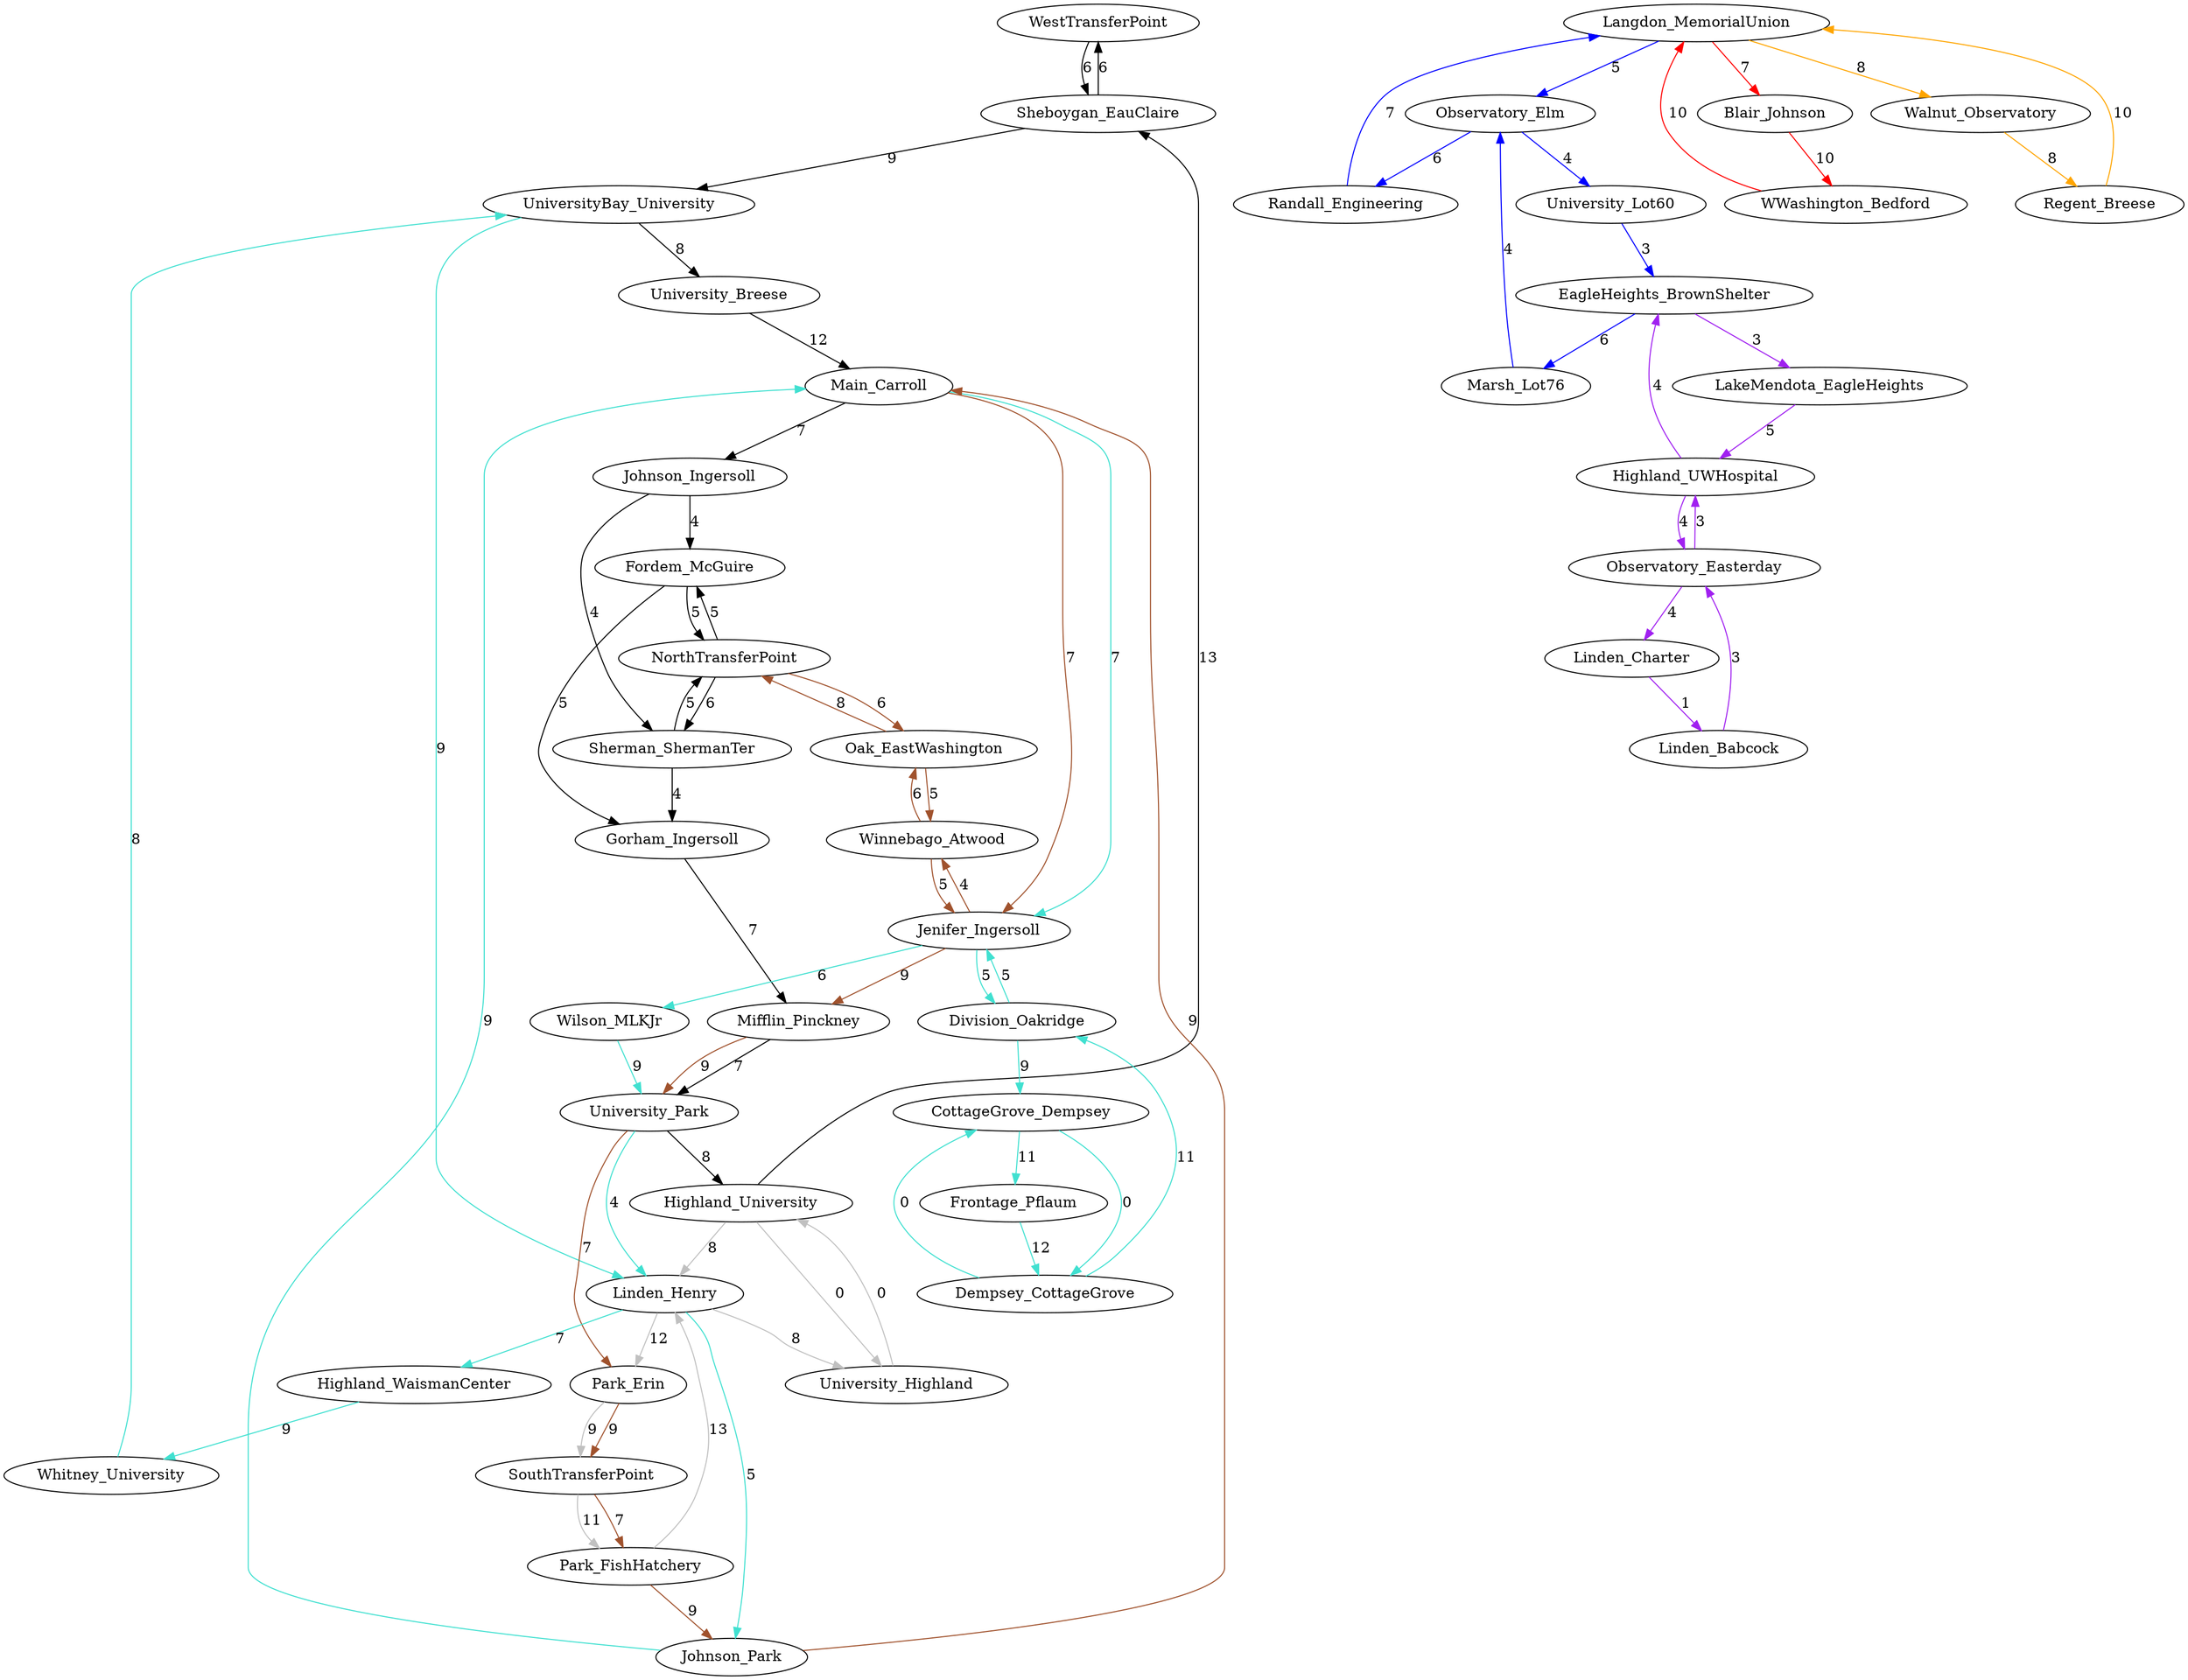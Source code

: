 /**
* This is the DOT format representation of Route 2, 4, 38, 44, 80, 81, 82, 84 of the Madison Bus Route
*/
digraph G {
  // Route 2 North
  edge [color = black]
  WestTransferPoint -> Sheboygan_EauClaire [ label = 6 ]
  Sheboygan_EauClaire -> UniversityBay_University [ label = 9 ]
  UniversityBay_University -> University_Breese [ label = 8 ]
  University_Breese -> Main_Carroll [ label = 12 ]
  Main_Carroll -> Johnson_Ingersoll [ label = 7 ]
  Johnson_Ingersoll -> Fordem_McGuire [ label = 4 ]
  Johnson_Ingersoll -> Sherman_ShermanTer [ label = 4 ] 
  Fordem_McGuire -> NorthTransferPoint [ label = 5 ]
  Sherman_ShermanTer -> NorthTransferPoint [ label = 5 ]

  // Route 2 West
  NorthTransferPoint -> Sherman_ShermanTer [ label = 6 ]
  NorthTransferPoint -> Fordem_McGuire [ label = 5 ]
  Sherman_ShermanTer -> Gorham_Ingersoll [ label = 4 ]
  Fordem_McGuire -> Gorham_Ingersoll [ label = 5 ]
  Gorham_Ingersoll -> Mifflin_Pinckney [ label = 7 ]
  Mifflin_Pinckney -> University_Park [ label = 7 ]
  University_Park -> Highland_University [ label = 8 ]
  Highland_University -> Sheboygan_EauClaire [ label = 13 ]
  Sheboygan_EauClaire -> WestTransferPoint [ label = 6 ]

  // Route 4 North 
  edge [color = sienna]
  SouthTransferPoint -> Park_FishHatchery [ label = 7 ]
  Park_FishHatchery -> Johnson_Park [ label = 9 ]
  Johnson_Park -> Main_Carroll [ label = 9 ]
  Main_Carroll -> Jenifer_Ingersoll [ label = 7 ]
  Jenifer_Ingersoll -> Winnebago_Atwood [ label = 4 ]
  Winnebago_Atwood -> Oak_EastWashington [ label = 6 ]
  Oak_EastWashington -> NorthTransferPoint [ label = 8 ]

  //Route 4 South
  NorthTransferPoint -> Oak_EastWashington [ label = 6 ]
  Oak_EastWashington -> Winnebago_Atwood [ label = 5 ]
  Winnebago_Atwood -> Jenifer_Ingersoll [ label = 5 ]
  Jenifer_Ingersoll -> Mifflin_Pinckney [ label = 9 ]
  Mifflin_Pinckney -> University_Park [ label = 9 ]
  University_Park -> Park_Erin [ label = 7 ]
  Park_Erin -> SouthTransferPoint [ label = 9 ]



  // Route 38 West
  edge [color = turquoise]
  Frontage_Pflaum -> Dempsey_CottageGrove [ label = 12 ]
  Dempsey_CottageGrove -> Division_Oakridge [ label = 11 ]
  Division_Oakridge -> Jenifer_Ingersoll [ label = 5 ]
  Jenifer_Ingersoll -> Wilson_MLKJr [ label = 6 ]
  Wilson_MLKJr -> University_Park [ label = 9 ]
  University_Park -> Linden_Henry [ label = 4 ]
  Linden_Henry -> Highland_WaismanCenter [ label = 7 ]
  Highland_WaismanCenter -> Whitney_University [ label = 9 ]

  // Route 38 East
  Whitney_University -> UniversityBay_University [ label = 8 ]
  UniversityBay_University -> Linden_Henry [ label = 9 ]
  Linden_Henry -> Johnson_Park [ label = 5 ]
  Johnson_Park -> Main_Carroll [ label = 9 ]
  Main_Carroll -> Jenifer_Ingersoll [ label = 7 ]
  Jenifer_Ingersoll -> Division_Oakridge [ label = 5 ]
  Division_Oakridge -> CottageGrove_Dempsey [ label = 9 ]
  CottageGrove_Dempsey -> Frontage_Pflaum [ label = 11 ]
  CottageGrove_Dempsey -> Dempsey_CottageGrove [ label = 0 ]
  Dempsey_CottageGrove -> CottageGrove_Dempsey [ label = 0 ]

  // Route 44 North
  edge [color = grey]
  SouthTransferPoint -> Park_FishHatchery [ label = 11 ]
  Park_FishHatchery -> Linden_Henry [ label = 13 ]
  Linden_Henry -> University_Highland [ label = 8 ]
  University_Highland -> Highland_University [ label = 0 ]
  Highland_University -> University_Highland [ label = 0 ]

  // Route 44 South
  Highland_University -> Linden_Henry [ label = 8 ]
  Linden_Henry -> Park_Erin [ label = 12 ]
  Park_Erin -> SouthTransferPoint [ label = 9 ]

  // Route 80
  edge [color = blue]
  Langdon_MemorialUnion -> Observatory_Elm [ label = 5 ]
  Observatory_Elm -> University_Lot60 [ label = 4 ]
  University_Lot60 -> EagleHeights_BrownShelter [ label = 3 ]
  EagleHeights_BrownShelter -> Marsh_Lot76 [ label = 6 ]
  Marsh_Lot76 -> Observatory_Elm [ label = 4 ]
  Observatory_Elm -> Randall_Engineering [ label = 6 ]
  Randall_Engineering -> Langdon_MemorialUnion [ label = 7 ]
 
 // Route 81
 edge [color = red]
 Langdon_MemorialUnion -> Blair_Johnson [ label = 7 ]
 Blair_Johnson -> WWashington_Bedford [ label = 10 ]
 WWashington_Bedford -> Langdon_MemorialUnion [ label = 10 ]

 // Route 82
 edge [color = orange]
 Langdon_MemorialUnion -> Walnut_Observatory [ label = 8 ]
 Walnut_Observatory -> Regent_Breese [ label = 8 ]
 Regent_Breese -> Langdon_MemorialUnion [ label = 10 ]

 // Route 84
 edge [color = purple]
 EagleHeights_BrownShelter -> LakeMendota_EagleHeights [ label = 3 ]
 LakeMendota_EagleHeights -> Highland_UWHospital [ label = 5 ]
 Highland_UWHospital -> Observatory_Easterday [ label = 4 ]
 Observatory_Easterday -> Linden_Charter [ label = 4 ]
 Linden_Charter -> Linden_Babcock [ label = 1 ]
 Linden_Babcock -> Observatory_Easterday [ label = 3 ]
 Observatory_Easterday -> Highland_UWHospital [ label = 3 ]
 Highland_UWHospital -> EagleHeights_BrownShelter [ label = 4 ]
}